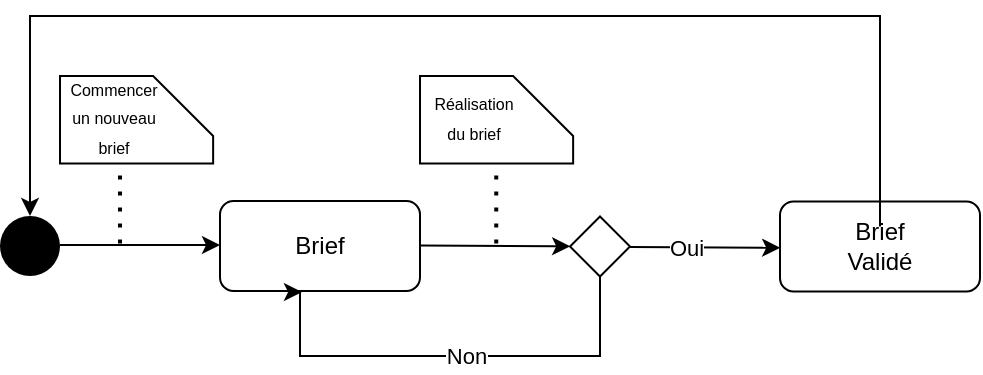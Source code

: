 <mxfile version="13.9.9" type="device"><diagram id="zlVDgyqdhrqCSp8rbu5T" name="Page-1"><mxGraphModel dx="302" dy="227" grid="1" gridSize="10" guides="1" tooltips="1" connect="1" arrows="1" fold="1" page="1" pageScale="1" pageWidth="827" pageHeight="1169" math="0" shadow="0"><root><mxCell id="0"/><mxCell id="1" parent="0"/><mxCell id="Quw7IEdUtAsxJgGUg17C-1" value="" style="ellipse;fillColor=#000000;strokeColor=none;" parent="1" vertex="1"><mxGeometry x="80" y="410" width="30" height="30" as="geometry"/></mxCell><mxCell id="Quw7IEdUtAsxJgGUg17C-2" value="" style="endArrow=classic;html=1;" parent="1" edge="1"><mxGeometry width="50" height="50" relative="1" as="geometry"><mxPoint x="110" y="424.5" as="sourcePoint"/><mxPoint x="190" y="424.5" as="targetPoint"/></mxGeometry></mxCell><mxCell id="Quw7IEdUtAsxJgGUg17C-3" value="" style="rounded=1;whiteSpace=wrap;html=1;" parent="1" vertex="1"><mxGeometry x="190" y="402.5" width="100" height="45" as="geometry"/></mxCell><mxCell id="Quw7IEdUtAsxJgGUg17C-4" value="Brief" style="text;html=1;strokeColor=none;fillColor=none;align=center;verticalAlign=middle;whiteSpace=wrap;rounded=0;" parent="1" vertex="1"><mxGeometry x="220" y="415" width="40" height="20" as="geometry"/></mxCell><mxCell id="Quw7IEdUtAsxJgGUg17C-5" value="" style="endArrow=classic;html=1;" parent="1" target="Quw7IEdUtAsxJgGUg17C-6" edge="1"><mxGeometry width="50" height="50" relative="1" as="geometry"><mxPoint x="290" y="424.75" as="sourcePoint"/><mxPoint x="380" y="425.25" as="targetPoint"/></mxGeometry></mxCell><mxCell id="Quw7IEdUtAsxJgGUg17C-7" style="edgeStyle=orthogonalEdgeStyle;rounded=0;orthogonalLoop=1;jettySize=auto;html=1;entryX=0.41;entryY=1.011;entryDx=0;entryDy=0;entryPerimeter=0;" parent="1" source="Quw7IEdUtAsxJgGUg17C-6" target="Quw7IEdUtAsxJgGUg17C-3" edge="1"><mxGeometry relative="1" as="geometry"><mxPoint x="230" y="520" as="targetPoint"/><Array as="points"><mxPoint x="380" y="480"/><mxPoint x="230" y="480"/></Array></mxGeometry></mxCell><mxCell id="Quw7IEdUtAsxJgGUg17C-8" value="Non" style="edgeLabel;html=1;align=center;verticalAlign=middle;resizable=0;points=[];" parent="Quw7IEdUtAsxJgGUg17C-7" vertex="1" connectable="0"><mxGeometry x="-0.038" relative="1" as="geometry"><mxPoint as="offset"/></mxGeometry></mxCell><mxCell id="Quw7IEdUtAsxJgGUg17C-6" value="" style="rhombus;" parent="1" vertex="1"><mxGeometry x="365" y="410.25" width="30" height="30" as="geometry"/></mxCell><mxCell id="Quw7IEdUtAsxJgGUg17C-9" value="" style="endArrow=classic;html=1;" parent="1" edge="1"><mxGeometry width="50" height="50" relative="1" as="geometry"><mxPoint x="395" y="425.5" as="sourcePoint"/><mxPoint x="470.083" y="425.917" as="targetPoint"/></mxGeometry></mxCell><mxCell id="Quw7IEdUtAsxJgGUg17C-12" value="Oui" style="edgeLabel;html=1;align=center;verticalAlign=middle;resizable=0;points=[];" parent="Quw7IEdUtAsxJgGUg17C-9" vertex="1" connectable="0"><mxGeometry x="-0.27" relative="1" as="geometry"><mxPoint as="offset"/></mxGeometry></mxCell><mxCell id="Quw7IEdUtAsxJgGUg17C-10" value="" style="rounded=1;whiteSpace=wrap;html=1;" parent="1" vertex="1"><mxGeometry x="470" y="402.75" width="100" height="45" as="geometry"/></mxCell><mxCell id="Quw7IEdUtAsxJgGUg17C-13" style="edgeStyle=orthogonalEdgeStyle;rounded=0;orthogonalLoop=1;jettySize=auto;html=1;entryX=0.5;entryY=0;entryDx=0;entryDy=0;" parent="1" source="Quw7IEdUtAsxJgGUg17C-11" target="Quw7IEdUtAsxJgGUg17C-1" edge="1"><mxGeometry relative="1" as="geometry"><mxPoint x="520" y="310" as="targetPoint"/><Array as="points"><mxPoint x="520" y="310"/><mxPoint x="95" y="310"/></Array></mxGeometry></mxCell><mxCell id="Quw7IEdUtAsxJgGUg17C-11" value="Brief Validé" style="text;html=1;strokeColor=none;fillColor=none;align=center;verticalAlign=middle;whiteSpace=wrap;rounded=0;" parent="1" vertex="1"><mxGeometry x="500" y="415.25" width="40" height="20" as="geometry"/></mxCell><mxCell id="Q4BqbuUYJrd5LNEND1xk-4" value="" style="group" parent="1" vertex="1" connectable="0"><mxGeometry x="110.005" y="339.995" width="76.56" height="43.75" as="geometry"/></mxCell><mxCell id="Q4BqbuUYJrd5LNEND1xk-2" value="" style="shape=card;whiteSpace=wrap;html=1;rotation=90;align=center;" parent="Q4BqbuUYJrd5LNEND1xk-4" vertex="1"><mxGeometry x="16.405" y="-16.405" width="43.75" height="76.56" as="geometry"/></mxCell><mxCell id="Q4BqbuUYJrd5LNEND1xk-3" value="&lt;font style=&quot;font-size: 8px&quot;&gt;Commencer un nouveau brief&lt;/font&gt;" style="text;html=1;strokeColor=none;fillColor=none;align=center;verticalAlign=middle;whiteSpace=wrap;rounded=0;" parent="Q4BqbuUYJrd5LNEND1xk-4" vertex="1"><mxGeometry x="1.865" y="10.005" width="50" height="20" as="geometry"/></mxCell><mxCell id="Q4BqbuUYJrd5LNEND1xk-5" value="" style="endArrow=none;dashed=1;html=1;dashPattern=1 3;strokeWidth=2;" parent="1" edge="1"><mxGeometry width="50" height="50" relative="1" as="geometry"><mxPoint x="140" y="423.75" as="sourcePoint"/><mxPoint x="140" y="383.75" as="targetPoint"/></mxGeometry></mxCell><mxCell id="Q4BqbuUYJrd5LNEND1xk-6" value="" style="group" parent="1" vertex="1" connectable="0"><mxGeometry x="290.005" y="339.995" width="76.56" height="43.75" as="geometry"/></mxCell><mxCell id="Q4BqbuUYJrd5LNEND1xk-7" value="" style="shape=card;whiteSpace=wrap;html=1;rotation=90;align=center;" parent="Q4BqbuUYJrd5LNEND1xk-6" vertex="1"><mxGeometry x="16.405" y="-16.405" width="43.75" height="76.56" as="geometry"/></mxCell><mxCell id="Q4BqbuUYJrd5LNEND1xk-8" value="&lt;font style=&quot;font-size: 8px&quot;&gt;Réalisation du brief&lt;/font&gt;" style="text;html=1;strokeColor=none;fillColor=none;align=center;verticalAlign=middle;whiteSpace=wrap;rounded=0;" parent="Q4BqbuUYJrd5LNEND1xk-6" vertex="1"><mxGeometry x="1.865" y="10.005" width="50" height="20" as="geometry"/></mxCell><mxCell id="Q4BqbuUYJrd5LNEND1xk-10" value="" style="endArrow=none;dashed=1;html=1;dashPattern=1 3;strokeWidth=2;" parent="1" edge="1"><mxGeometry width="50" height="50" relative="1" as="geometry"><mxPoint x="328.12" y="423.75" as="sourcePoint"/><mxPoint x="328.12" y="383.75" as="targetPoint"/></mxGeometry></mxCell></root></mxGraphModel></diagram></mxfile>